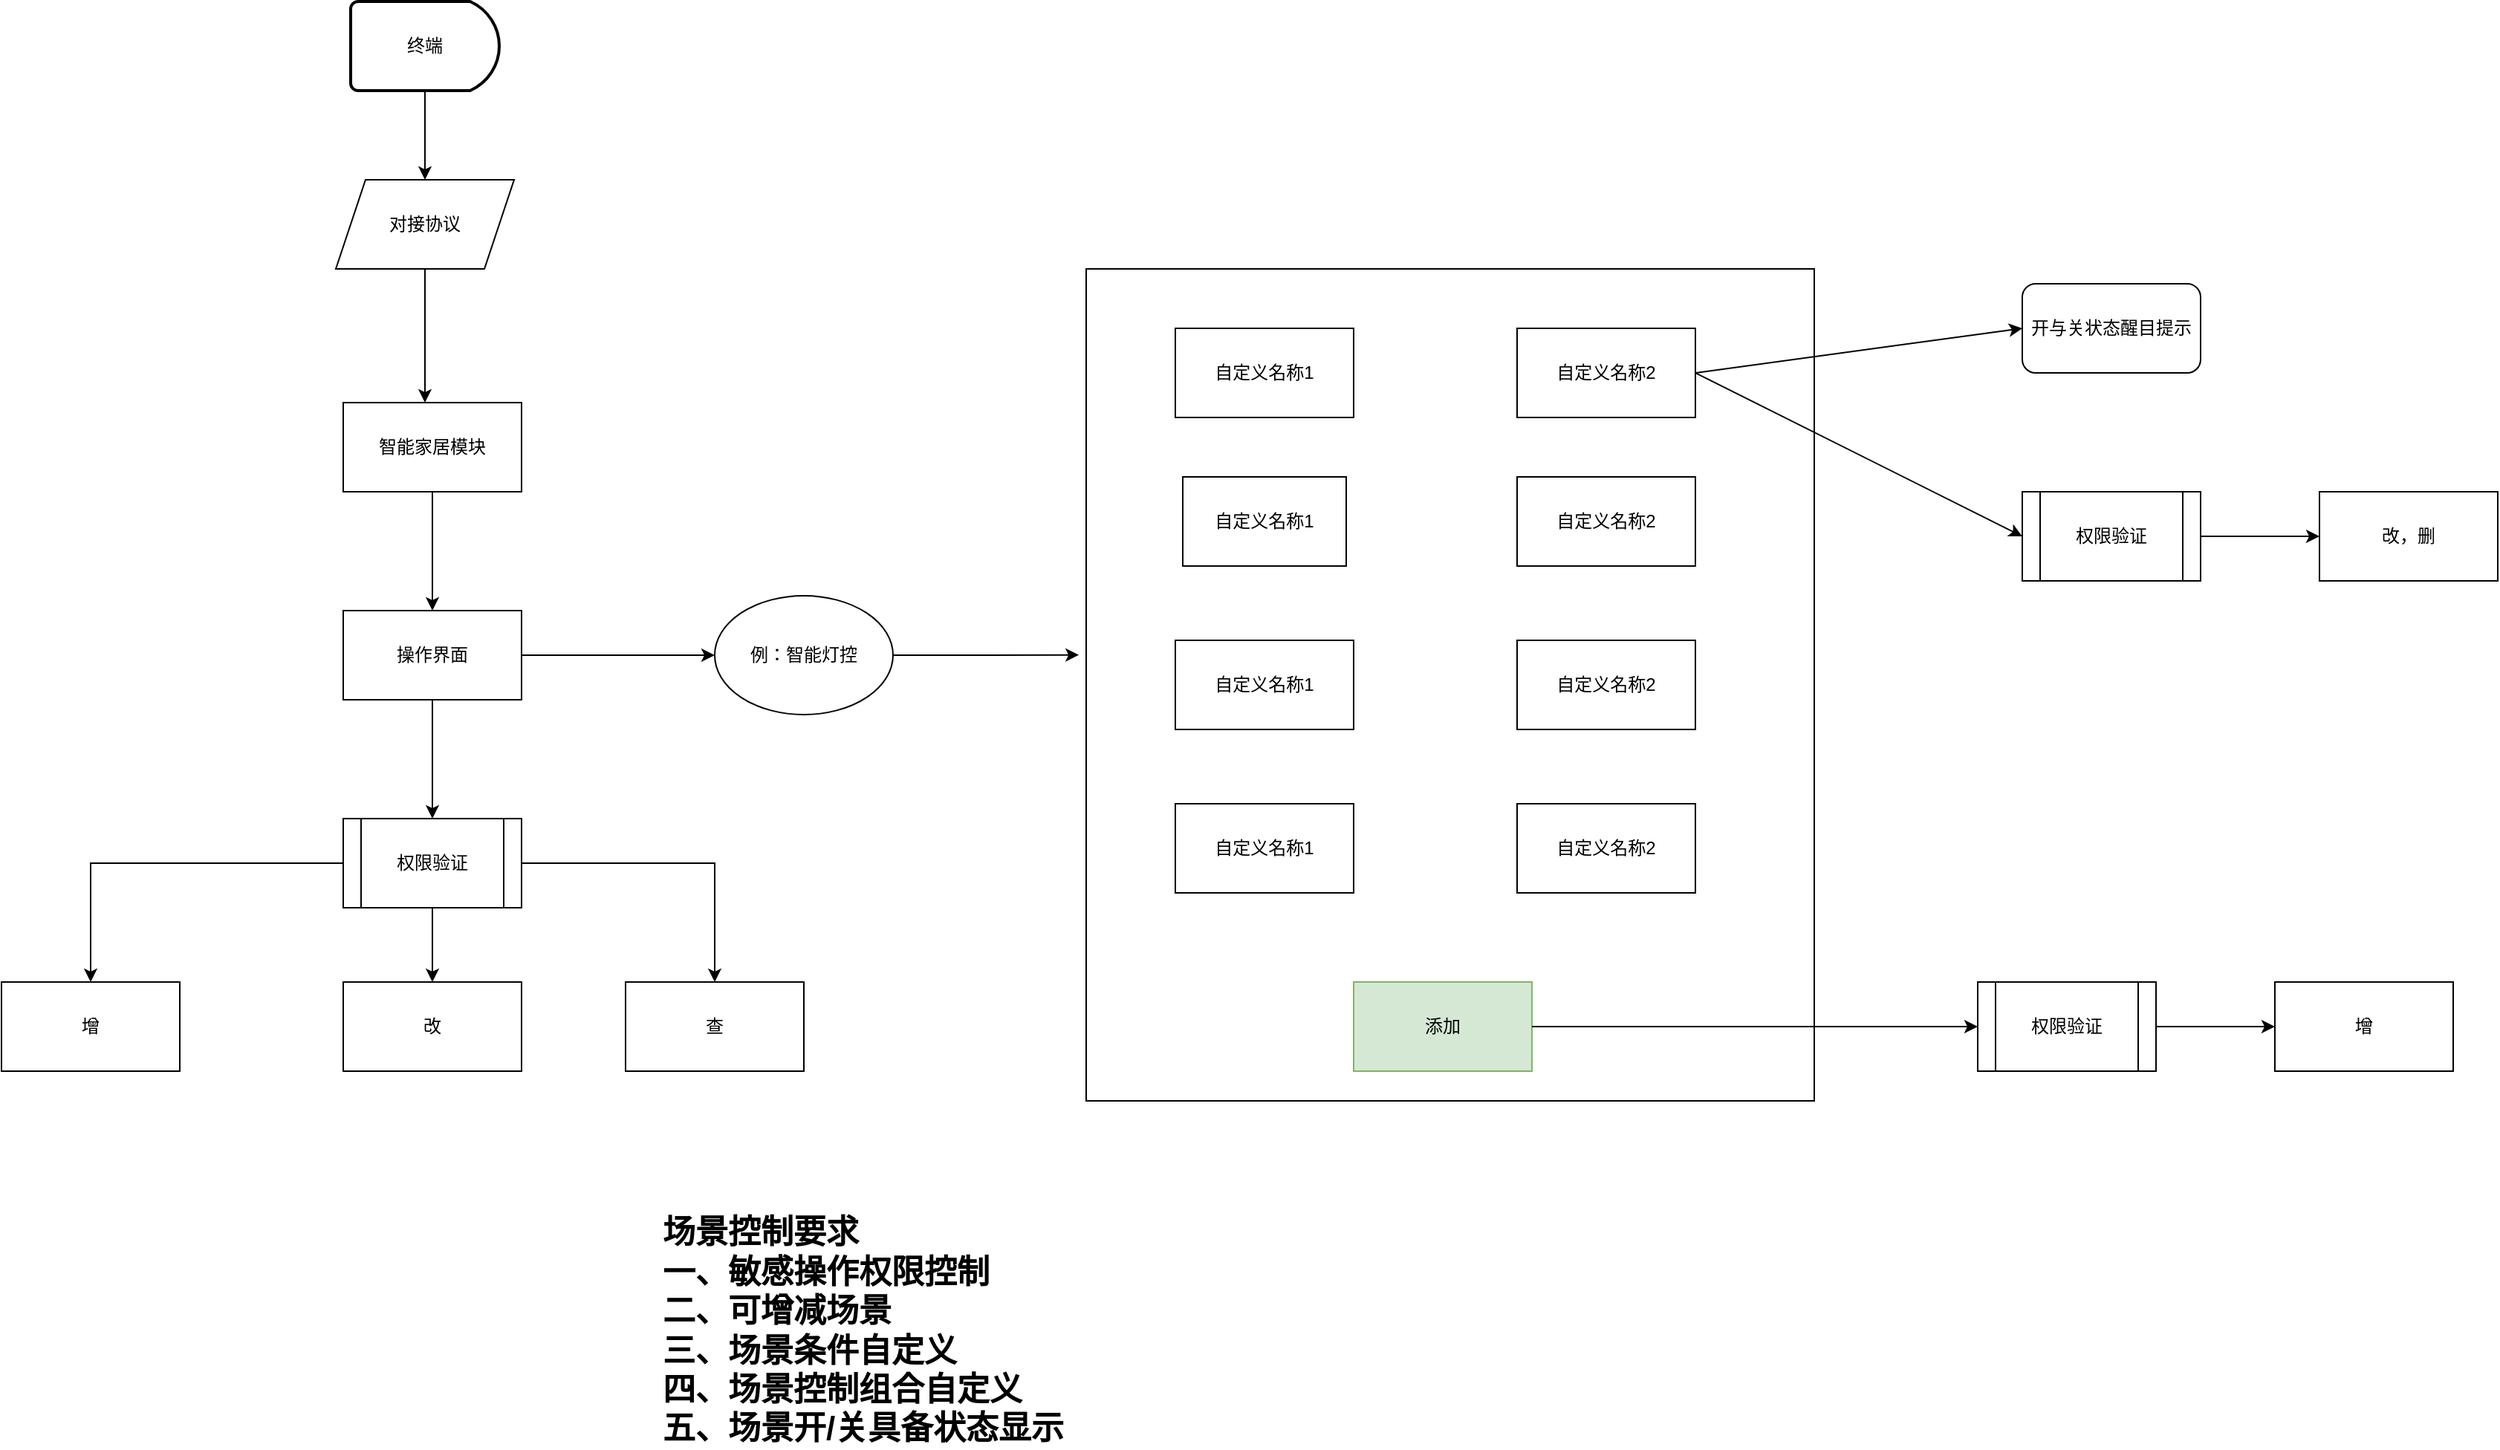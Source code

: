 <mxfile version="17.1.3" type="github" pages="2">
  <diagram id="sC8Dn9gLM0qOhP2Wz6wK" name="第 1 页">
    <mxGraphModel dx="2062" dy="-103" grid="1" gridSize="10" guides="1" tooltips="1" connect="1" arrows="1" fold="1" page="1" pageScale="1" pageWidth="827" pageHeight="1169" math="0" shadow="0">
      <root>
        <mxCell id="0" />
        <mxCell id="1" parent="0" />
        <mxCell id="1xZW1lL9CZbo1leavQ0f-47" value="" style="verticalLabelPosition=bottom;verticalAlign=top;html=1;shape=mxgraph.basic.rect;fillColor2=none;strokeWidth=1;size=20;indent=5;" parent="1" vertex="1">
          <mxGeometry x="1450" y="1360" width="490" height="560" as="geometry" />
        </mxCell>
        <mxCell id="1xZW1lL9CZbo1leavQ0f-52" value="自定义名称1" style="rounded=0;whiteSpace=wrap;html=1;" parent="1" vertex="1">
          <mxGeometry x="1510" y="1400" width="120" height="60" as="geometry" />
        </mxCell>
        <mxCell id="1xZW1lL9CZbo1leavQ0f-53" value="自定义名称2" style="rounded=0;whiteSpace=wrap;html=1;" parent="1" vertex="1">
          <mxGeometry x="1740" y="1400" width="120" height="60" as="geometry" />
        </mxCell>
        <mxCell id="1xZW1lL9CZbo1leavQ0f-54" value="自定义名称1" style="rounded=0;whiteSpace=wrap;html=1;" parent="1" vertex="1">
          <mxGeometry x="1515" y="1500" width="110" height="60" as="geometry" />
        </mxCell>
        <mxCell id="1xZW1lL9CZbo1leavQ0f-55" value="自定义名称1" style="rounded=0;whiteSpace=wrap;html=1;" parent="1" vertex="1">
          <mxGeometry x="1510" y="1610" width="120" height="60" as="geometry" />
        </mxCell>
        <mxCell id="1xZW1lL9CZbo1leavQ0f-56" value="自定义名称1" style="rounded=0;whiteSpace=wrap;html=1;" parent="1" vertex="1">
          <mxGeometry x="1510" y="1720" width="120" height="60" as="geometry" />
        </mxCell>
        <mxCell id="1xZW1lL9CZbo1leavQ0f-57" value="自定义名称2" style="rounded=0;whiteSpace=wrap;html=1;" parent="1" vertex="1">
          <mxGeometry x="1740" y="1500" width="120" height="60" as="geometry" />
        </mxCell>
        <mxCell id="1xZW1lL9CZbo1leavQ0f-58" value="自定义名称2" style="rounded=0;whiteSpace=wrap;html=1;" parent="1" vertex="1">
          <mxGeometry x="1740" y="1610" width="120" height="60" as="geometry" />
        </mxCell>
        <mxCell id="1xZW1lL9CZbo1leavQ0f-59" value="自定义名称2" style="rounded=0;whiteSpace=wrap;html=1;" parent="1" vertex="1">
          <mxGeometry x="1740" y="1720" width="120" height="60" as="geometry" />
        </mxCell>
        <mxCell id="1xZW1lL9CZbo1leavQ0f-62" value="添加" style="rounded=0;whiteSpace=wrap;html=1;fillColor=#d5e8d4;strokeColor=#82b366;" parent="1" vertex="1">
          <mxGeometry x="1630" y="1840" width="120" height="60" as="geometry" />
        </mxCell>
        <mxCell id="1xZW1lL9CZbo1leavQ0f-64" value="" style="endArrow=classic;html=1;rounded=0;entryX=0;entryY=0.5;entryDx=0;entryDy=0;" parent="1" source="1xZW1lL9CZbo1leavQ0f-62" edge="1">
          <mxGeometry width="50" height="50" relative="1" as="geometry">
            <mxPoint x="2000" y="1960" as="sourcePoint" />
            <mxPoint x="2050" y="1870" as="targetPoint" />
          </mxGeometry>
        </mxCell>
        <mxCell id="1xZW1lL9CZbo1leavQ0f-65" value="开与关状态醒目提示" style="rounded=1;whiteSpace=wrap;html=1;" parent="1" vertex="1">
          <mxGeometry x="2080" y="1370" width="120" height="60" as="geometry" />
        </mxCell>
        <mxCell id="1xZW1lL9CZbo1leavQ0f-66" value="" style="endArrow=classic;html=1;rounded=0;exitX=1;exitY=0.5;exitDx=0;exitDy=0;entryX=0;entryY=0.5;entryDx=0;entryDy=0;" parent="1" source="1xZW1lL9CZbo1leavQ0f-53" target="1xZW1lL9CZbo1leavQ0f-65" edge="1">
          <mxGeometry width="50" height="50" relative="1" as="geometry">
            <mxPoint x="1970" y="1430" as="sourcePoint" />
            <mxPoint x="2020" y="1380" as="targetPoint" />
          </mxGeometry>
        </mxCell>
        <mxCell id="1xZW1lL9CZbo1leavQ0f-69" value="" style="endArrow=classic;html=1;rounded=0;entryX=0;entryY=0.5;entryDx=0;entryDy=0;startArrow=none;exitX=1;exitY=0.5;exitDx=0;exitDy=0;" parent="1" target="jll7gkMeuHU4KemUMjAS-20" edge="1" source="1xZW1lL9CZbo1leavQ0f-53">
          <mxGeometry width="50" height="50" relative="1" as="geometry">
            <mxPoint x="1860" y="1430" as="sourcePoint" />
            <mxPoint x="2320" y="1580" as="targetPoint" />
          </mxGeometry>
        </mxCell>
        <mxCell id="1xZW1lL9CZbo1leavQ0f-73" value="" style="edgeStyle=orthogonalEdgeStyle;rounded=0;orthogonalLoop=1;jettySize=auto;html=1;" parent="1" source="1xZW1lL9CZbo1leavQ0f-71" edge="1">
          <mxGeometry relative="1" as="geometry">
            <mxPoint x="1005" y="1450" as="targetPoint" />
          </mxGeometry>
        </mxCell>
        <mxCell id="1xZW1lL9CZbo1leavQ0f-71" value="对接协议" style="shape=parallelogram;perimeter=parallelogramPerimeter;whiteSpace=wrap;html=1;fixedSize=1;rounded=0;" parent="1" vertex="1">
          <mxGeometry x="945" y="1300" width="120" height="60" as="geometry" />
        </mxCell>
        <mxCell id="jll7gkMeuHU4KemUMjAS-5" value="" style="edgeStyle=orthogonalEdgeStyle;rounded=0;orthogonalLoop=1;jettySize=auto;html=1;" edge="1" parent="1" source="jll7gkMeuHU4KemUMjAS-1" target="jll7gkMeuHU4KemUMjAS-4">
          <mxGeometry relative="1" as="geometry" />
        </mxCell>
        <mxCell id="jll7gkMeuHU4KemUMjAS-1" value="智能家居模块" style="rounded=0;whiteSpace=wrap;html=1;" vertex="1" parent="1">
          <mxGeometry x="950" y="1450" width="120" height="60" as="geometry" />
        </mxCell>
        <mxCell id="jll7gkMeuHU4KemUMjAS-3" value="" style="edgeStyle=orthogonalEdgeStyle;rounded=0;orthogonalLoop=1;jettySize=auto;html=1;" edge="1" parent="1" source="jll7gkMeuHU4KemUMjAS-2" target="1xZW1lL9CZbo1leavQ0f-71">
          <mxGeometry relative="1" as="geometry" />
        </mxCell>
        <mxCell id="jll7gkMeuHU4KemUMjAS-2" value="终端" style="strokeWidth=2;html=1;shape=mxgraph.flowchart.delay;whiteSpace=wrap;" vertex="1" parent="1">
          <mxGeometry x="955" y="1180" width="100" height="60" as="geometry" />
        </mxCell>
        <mxCell id="jll7gkMeuHU4KemUMjAS-7" value="" style="edgeStyle=orthogonalEdgeStyle;rounded=0;orthogonalLoop=1;jettySize=auto;html=1;" edge="1" parent="1" source="jll7gkMeuHU4KemUMjAS-4">
          <mxGeometry relative="1" as="geometry">
            <mxPoint x="1010" y="1730" as="targetPoint" />
          </mxGeometry>
        </mxCell>
        <mxCell id="INi5LM3NQDzYDCv05oYA-4" style="edgeStyle=orthogonalEdgeStyle;rounded=0;orthogonalLoop=1;jettySize=auto;html=1;entryX=0;entryY=0.5;entryDx=0;entryDy=0;fontSize=22;" edge="1" parent="1" source="jll7gkMeuHU4KemUMjAS-4" target="INi5LM3NQDzYDCv05oYA-3">
          <mxGeometry relative="1" as="geometry" />
        </mxCell>
        <mxCell id="jll7gkMeuHU4KemUMjAS-4" value="操作界面" style="whiteSpace=wrap;html=1;rounded=0;" vertex="1" parent="1">
          <mxGeometry x="950" y="1590" width="120" height="60" as="geometry" />
        </mxCell>
        <mxCell id="jll7gkMeuHU4KemUMjAS-13" value="" style="edgeStyle=orthogonalEdgeStyle;rounded=0;orthogonalLoop=1;jettySize=auto;html=1;" edge="1" parent="1" source="jll7gkMeuHU4KemUMjAS-8" target="jll7gkMeuHU4KemUMjAS-11">
          <mxGeometry relative="1" as="geometry" />
        </mxCell>
        <mxCell id="jll7gkMeuHU4KemUMjAS-16" style="edgeStyle=orthogonalEdgeStyle;rounded=0;orthogonalLoop=1;jettySize=auto;html=1;entryX=0.5;entryY=0;entryDx=0;entryDy=0;" edge="1" parent="1" source="jll7gkMeuHU4KemUMjAS-8" target="jll7gkMeuHU4KemUMjAS-10">
          <mxGeometry relative="1" as="geometry" />
        </mxCell>
        <mxCell id="jll7gkMeuHU4KemUMjAS-17" style="edgeStyle=orthogonalEdgeStyle;rounded=0;orthogonalLoop=1;jettySize=auto;html=1;entryX=0.5;entryY=0;entryDx=0;entryDy=0;" edge="1" parent="1" source="jll7gkMeuHU4KemUMjAS-8" target="jll7gkMeuHU4KemUMjAS-12">
          <mxGeometry relative="1" as="geometry" />
        </mxCell>
        <mxCell id="jll7gkMeuHU4KemUMjAS-8" value="权限验证" style="shape=process;whiteSpace=wrap;html=1;backgroundOutline=1;" vertex="1" parent="1">
          <mxGeometry x="950" y="1730" width="120" height="60" as="geometry" />
        </mxCell>
        <mxCell id="jll7gkMeuHU4KemUMjAS-10" value="增" style="rounded=0;whiteSpace=wrap;html=1;" vertex="1" parent="1">
          <mxGeometry x="720" y="1840" width="120" height="60" as="geometry" />
        </mxCell>
        <mxCell id="jll7gkMeuHU4KemUMjAS-11" value="改" style="rounded=0;whiteSpace=wrap;html=1;" vertex="1" parent="1">
          <mxGeometry x="950" y="1840" width="120" height="60" as="geometry" />
        </mxCell>
        <mxCell id="jll7gkMeuHU4KemUMjAS-12" value="查" style="rounded=0;whiteSpace=wrap;html=1;" vertex="1" parent="1">
          <mxGeometry x="1140" y="1840" width="120" height="60" as="geometry" />
        </mxCell>
        <mxCell id="jll7gkMeuHU4KemUMjAS-26" value="" style="edgeStyle=orthogonalEdgeStyle;rounded=0;orthogonalLoop=1;jettySize=auto;html=1;" edge="1" parent="1" source="jll7gkMeuHU4KemUMjAS-19" target="jll7gkMeuHU4KemUMjAS-25">
          <mxGeometry relative="1" as="geometry" />
        </mxCell>
        <mxCell id="jll7gkMeuHU4KemUMjAS-19" value="权限验证" style="shape=process;whiteSpace=wrap;html=1;backgroundOutline=1;" vertex="1" parent="1">
          <mxGeometry x="2050" y="1840" width="120" height="60" as="geometry" />
        </mxCell>
        <mxCell id="jll7gkMeuHU4KemUMjAS-24" value="" style="edgeStyle=orthogonalEdgeStyle;rounded=0;orthogonalLoop=1;jettySize=auto;html=1;" edge="1" parent="1" source="jll7gkMeuHU4KemUMjAS-20" target="jll7gkMeuHU4KemUMjAS-23">
          <mxGeometry relative="1" as="geometry" />
        </mxCell>
        <mxCell id="jll7gkMeuHU4KemUMjAS-20" value="权限验证" style="shape=process;whiteSpace=wrap;html=1;backgroundOutline=1;" vertex="1" parent="1">
          <mxGeometry x="2080" y="1510" width="120" height="60" as="geometry" />
        </mxCell>
        <mxCell id="jll7gkMeuHU4KemUMjAS-23" value="改，删" style="rounded=0;whiteSpace=wrap;html=1;" vertex="1" parent="1">
          <mxGeometry x="2280" y="1510" width="120" height="60" as="geometry" />
        </mxCell>
        <mxCell id="jll7gkMeuHU4KemUMjAS-25" value="增" style="whiteSpace=wrap;html=1;" vertex="1" parent="1">
          <mxGeometry x="2250" y="1840" width="120" height="60" as="geometry" />
        </mxCell>
        <mxCell id="jll7gkMeuHU4KemUMjAS-28" value="&lt;div style=&quot;text-align: left ; font-size: 22px&quot;&gt;&lt;span&gt;&lt;b&gt;&lt;font style=&quot;font-size: 22px&quot;&gt;场景控制要求&lt;/font&gt;&lt;/b&gt;&lt;/span&gt;&lt;/div&gt;&lt;div style=&quot;text-align: left ; font-size: 22px&quot;&gt;&lt;span&gt;&lt;b&gt;&lt;font style=&quot;font-size: 22px&quot;&gt;一、敏感操作权限控制&lt;/font&gt;&lt;/b&gt;&lt;/span&gt;&lt;/div&gt;&lt;div style=&quot;text-align: left ; font-size: 22px&quot;&gt;&lt;span&gt;&lt;b&gt;&lt;font style=&quot;font-size: 22px&quot;&gt;二、可增减场景&lt;/font&gt;&lt;/b&gt;&lt;/span&gt;&lt;/div&gt;&lt;div style=&quot;text-align: left ; font-size: 22px&quot;&gt;&lt;span&gt;&lt;b&gt;&lt;font style=&quot;font-size: 22px&quot;&gt;三、场景条件自定义&lt;/font&gt;&lt;/b&gt;&lt;/span&gt;&lt;/div&gt;&lt;div style=&quot;text-align: left ; font-size: 22px&quot;&gt;&lt;span&gt;&lt;b&gt;&lt;font style=&quot;font-size: 22px&quot;&gt;四、场景控制组合自定义&lt;/font&gt;&lt;/b&gt;&lt;/span&gt;&lt;/div&gt;&lt;div style=&quot;text-align: left ; font-size: 22px&quot;&gt;&lt;span&gt;&lt;b&gt;&lt;font style=&quot;font-size: 22px&quot;&gt;五、场景开/关具备状态显示&lt;/font&gt;&lt;/b&gt;&lt;/span&gt;&lt;/div&gt;" style="text;html=1;strokeColor=none;fillColor=none;align=center;verticalAlign=middle;whiteSpace=wrap;rounded=0;" vertex="1" parent="1">
          <mxGeometry x="1065" y="2060" width="470" height="30" as="geometry" />
        </mxCell>
        <mxCell id="INi5LM3NQDzYDCv05oYA-5" style="edgeStyle=orthogonalEdgeStyle;rounded=0;orthogonalLoop=1;jettySize=auto;html=1;entryX=-0.01;entryY=0.464;entryDx=0;entryDy=0;entryPerimeter=0;fontSize=22;" edge="1" parent="1" source="INi5LM3NQDzYDCv05oYA-3" target="1xZW1lL9CZbo1leavQ0f-47">
          <mxGeometry relative="1" as="geometry" />
        </mxCell>
        <mxCell id="INi5LM3NQDzYDCv05oYA-3" value="例：智能灯控" style="ellipse;whiteSpace=wrap;html=1;" vertex="1" parent="1">
          <mxGeometry x="1200" y="1580" width="120" height="80" as="geometry" />
        </mxCell>
      </root>
    </mxGraphModel>
  </diagram>
  <diagram id="s1Uti4r1H70uB10FrAUe" name="第 2 页">
    <mxGraphModel dx="2062" dy="2291" grid="1" gridSize="10" guides="1" tooltips="1" connect="1" arrows="1" fold="1" page="1" pageScale="1" pageWidth="827" pageHeight="1169" math="0" shadow="0">
      <root>
        <mxCell id="sozFTAr8w9C7WGD_fyGo-0" />
        <mxCell id="sozFTAr8w9C7WGD_fyGo-1" parent="sozFTAr8w9C7WGD_fyGo-0" />
        <mxCell id="sozFTAr8w9C7WGD_fyGo-2" value="" style="rounded=0;whiteSpace=wrap;html=1;" vertex="1" parent="sozFTAr8w9C7WGD_fyGo-1">
          <mxGeometry x="300" y="30" width="180" height="130" as="geometry" />
        </mxCell>
        <mxCell id="sozFTAr8w9C7WGD_fyGo-3" style="edgeStyle=orthogonalEdgeStyle;rounded=0;orthogonalLoop=1;jettySize=auto;html=1;entryX=1;entryY=0.5;entryDx=0;entryDy=0;" edge="1" parent="sozFTAr8w9C7WGD_fyGo-1" source="sozFTAr8w9C7WGD_fyGo-5" target="sozFTAr8w9C7WGD_fyGo-7">
          <mxGeometry relative="1" as="geometry" />
        </mxCell>
        <mxCell id="sozFTAr8w9C7WGD_fyGo-4" style="edgeStyle=orthogonalEdgeStyle;rounded=0;orthogonalLoop=1;jettySize=auto;html=1;" edge="1" parent="sozFTAr8w9C7WGD_fyGo-1" source="sozFTAr8w9C7WGD_fyGo-5">
          <mxGeometry relative="1" as="geometry">
            <mxPoint x="390" y="270" as="targetPoint" />
          </mxGeometry>
        </mxCell>
        <mxCell id="sozFTAr8w9C7WGD_fyGo-5" value="" style="rounded=0;whiteSpace=wrap;html=1;" vertex="1" parent="sozFTAr8w9C7WGD_fyGo-1">
          <mxGeometry x="345" y="110" width="90" height="40" as="geometry" />
        </mxCell>
        <mxCell id="sozFTAr8w9C7WGD_fyGo-6" value="" style="shape=cross;whiteSpace=wrap;html=1;size=0;" vertex="1" parent="sozFTAr8w9C7WGD_fyGo-1">
          <mxGeometry x="372" y="115" width="36" height="30" as="geometry" />
        </mxCell>
        <mxCell id="sozFTAr8w9C7WGD_fyGo-7" value="初始化界面默认有一个自定义添加按钮" style="rounded=1;whiteSpace=wrap;html=1;" vertex="1" parent="sozFTAr8w9C7WGD_fyGo-1">
          <mxGeometry x="70" y="100" width="120" height="60" as="geometry" />
        </mxCell>
        <mxCell id="sozFTAr8w9C7WGD_fyGo-8" value="" style="rounded=0;whiteSpace=wrap;html=1;" vertex="1" parent="sozFTAr8w9C7WGD_fyGo-1">
          <mxGeometry x="305" y="270" width="170" height="140" as="geometry" />
        </mxCell>
        <mxCell id="sozFTAr8w9C7WGD_fyGo-9" value="点击后进入可查看当前终端连接灯列表" style="rounded=1;whiteSpace=wrap;html=1;" vertex="1" parent="sozFTAr8w9C7WGD_fyGo-1">
          <mxGeometry x="70" y="200" width="120" height="60" as="geometry" />
        </mxCell>
        <mxCell id="sozFTAr8w9C7WGD_fyGo-10" value="" style="rounded=0;whiteSpace=wrap;html=1;" vertex="1" parent="sozFTAr8w9C7WGD_fyGo-1">
          <mxGeometry x="324" y="290" width="136" height="10" as="geometry" />
        </mxCell>
        <mxCell id="sozFTAr8w9C7WGD_fyGo-11" value="" style="rounded=0;whiteSpace=wrap;html=1;" vertex="1" parent="sozFTAr8w9C7WGD_fyGo-1">
          <mxGeometry x="324" y="310" width="136" height="10" as="geometry" />
        </mxCell>
        <mxCell id="sozFTAr8w9C7WGD_fyGo-12" value="" style="rounded=0;whiteSpace=wrap;html=1;" vertex="1" parent="sozFTAr8w9C7WGD_fyGo-1">
          <mxGeometry x="324" y="340" width="136" height="10" as="geometry" />
        </mxCell>
        <mxCell id="sozFTAr8w9C7WGD_fyGo-13" value="" style="rounded=0;whiteSpace=wrap;html=1;" vertex="1" parent="sozFTAr8w9C7WGD_fyGo-1">
          <mxGeometry x="324" y="360" width="136" height="10" as="geometry" />
        </mxCell>
        <mxCell id="sozFTAr8w9C7WGD_fyGo-14" value="" style="endArrow=classic;html=1;rounded=0;entryX=1;entryY=0.5;entryDx=0;entryDy=0;" edge="1" parent="sozFTAr8w9C7WGD_fyGo-1" target="sozFTAr8w9C7WGD_fyGo-9">
          <mxGeometry width="50" height="50" relative="1" as="geometry">
            <mxPoint x="380" y="230" as="sourcePoint" />
            <mxPoint x="410" y="260" as="targetPoint" />
          </mxGeometry>
        </mxCell>
        <mxCell id="sozFTAr8w9C7WGD_fyGo-15" value="" style="edgeStyle=orthogonalEdgeStyle;rounded=0;orthogonalLoop=1;jettySize=auto;html=1;" edge="1" parent="sozFTAr8w9C7WGD_fyGo-1" source="sozFTAr8w9C7WGD_fyGo-16" target="sozFTAr8w9C7WGD_fyGo-17">
          <mxGeometry relative="1" as="geometry" />
        </mxCell>
        <mxCell id="sozFTAr8w9C7WGD_fyGo-16" value="保存" style="rounded=0;whiteSpace=wrap;html=1;" vertex="1" parent="sozFTAr8w9C7WGD_fyGo-1">
          <mxGeometry x="334" y="380" width="116" height="30" as="geometry" />
        </mxCell>
        <mxCell id="sozFTAr8w9C7WGD_fyGo-17" value="" style="rounded=0;whiteSpace=wrap;html=1;" vertex="1" parent="sozFTAr8w9C7WGD_fyGo-1">
          <mxGeometry x="302" y="510" width="180" height="130" as="geometry" />
        </mxCell>
        <mxCell id="sozFTAr8w9C7WGD_fyGo-18" style="edgeStyle=orthogonalEdgeStyle;rounded=0;orthogonalLoop=1;jettySize=auto;html=1;entryX=0.461;entryY=-0.015;entryDx=0;entryDy=0;entryPerimeter=0;" edge="1" parent="sozFTAr8w9C7WGD_fyGo-1" source="sozFTAr8w9C7WGD_fyGo-19" target="sozFTAr8w9C7WGD_fyGo-24">
          <mxGeometry relative="1" as="geometry" />
        </mxCell>
        <mxCell id="sozFTAr8w9C7WGD_fyGo-19" value="" style="rounded=0;whiteSpace=wrap;html=1;" vertex="1" parent="sozFTAr8w9C7WGD_fyGo-1">
          <mxGeometry x="350" y="600" width="90" height="40" as="geometry" />
        </mxCell>
        <mxCell id="sozFTAr8w9C7WGD_fyGo-20" value="" style="shape=cross;whiteSpace=wrap;html=1;size=0;" vertex="1" parent="sozFTAr8w9C7WGD_fyGo-1">
          <mxGeometry x="374" y="610" width="36" height="30" as="geometry" />
        </mxCell>
        <mxCell id="sozFTAr8w9C7WGD_fyGo-21" value="自定义1" style="rounded=0;whiteSpace=wrap;html=1;" vertex="1" parent="sozFTAr8w9C7WGD_fyGo-1">
          <mxGeometry x="305" y="520" width="75" height="20" as="geometry" />
        </mxCell>
        <mxCell id="sozFTAr8w9C7WGD_fyGo-22" value="选中所需要的灯后点击保存，填写自定义名称" style="rounded=1;whiteSpace=wrap;html=1;" vertex="1" parent="sozFTAr8w9C7WGD_fyGo-1">
          <mxGeometry x="80" y="440" width="120" height="60" as="geometry" />
        </mxCell>
        <mxCell id="sozFTAr8w9C7WGD_fyGo-23" value="" style="endArrow=classic;html=1;rounded=0;entryX=1;entryY=0.5;entryDx=0;entryDy=0;" edge="1" parent="sozFTAr8w9C7WGD_fyGo-1" target="sozFTAr8w9C7WGD_fyGo-22">
          <mxGeometry width="50" height="50" relative="1" as="geometry">
            <mxPoint x="390" y="470" as="sourcePoint" />
            <mxPoint x="410" y="350" as="targetPoint" />
          </mxGeometry>
        </mxCell>
        <mxCell id="sozFTAr8w9C7WGD_fyGo-24" value="" style="rounded=0;whiteSpace=wrap;html=1;" vertex="1" parent="sozFTAr8w9C7WGD_fyGo-1">
          <mxGeometry x="312" y="720" width="180" height="130" as="geometry" />
        </mxCell>
        <mxCell id="sozFTAr8w9C7WGD_fyGo-25" value="" style="rounded=0;whiteSpace=wrap;html=1;" vertex="1" parent="sozFTAr8w9C7WGD_fyGo-1">
          <mxGeometry x="360" y="810" width="90" height="40" as="geometry" />
        </mxCell>
        <mxCell id="sozFTAr8w9C7WGD_fyGo-26" value="" style="shape=cross;whiteSpace=wrap;html=1;size=0;" vertex="1" parent="sozFTAr8w9C7WGD_fyGo-1">
          <mxGeometry x="384" y="820" width="36" height="30" as="geometry" />
        </mxCell>
        <mxCell id="sozFTAr8w9C7WGD_fyGo-27" value="" style="edgeStyle=orthogonalEdgeStyle;rounded=0;orthogonalLoop=1;jettySize=auto;html=1;" edge="1" parent="sozFTAr8w9C7WGD_fyGo-1" source="sozFTAr8w9C7WGD_fyGo-28" target="sozFTAr8w9C7WGD_fyGo-29">
          <mxGeometry relative="1" as="geometry" />
        </mxCell>
        <mxCell id="sozFTAr8w9C7WGD_fyGo-28" value="自定义1" style="rounded=0;whiteSpace=wrap;html=1;" vertex="1" parent="sozFTAr8w9C7WGD_fyGo-1">
          <mxGeometry x="315" y="730" width="75" height="20" as="geometry" />
        </mxCell>
        <mxCell id="sozFTAr8w9C7WGD_fyGo-29" value="点击后可控制选中的灯开与关，长按后可重新定义控制的灯和名称" style="rounded=1;whiteSpace=wrap;html=1;" vertex="1" parent="sozFTAr8w9C7WGD_fyGo-1">
          <mxGeometry x="120" y="710" width="120" height="60" as="geometry" />
        </mxCell>
        <mxCell id="sozFTAr8w9C7WGD_fyGo-30" value="" style="edgeStyle=orthogonalEdgeStyle;rounded=0;orthogonalLoop=1;jettySize=auto;html=1;" edge="1" parent="sozFTAr8w9C7WGD_fyGo-1" source="sozFTAr8w9C7WGD_fyGo-31" target="sozFTAr8w9C7WGD_fyGo-2">
          <mxGeometry relative="1" as="geometry" />
        </mxCell>
        <mxCell id="sozFTAr8w9C7WGD_fyGo-31" value="灯智能管控模块" style="ellipse;whiteSpace=wrap;html=1;" vertex="1" parent="sozFTAr8w9C7WGD_fyGo-1">
          <mxGeometry x="330" y="-110" width="120" height="80" as="geometry" />
        </mxCell>
      </root>
    </mxGraphModel>
  </diagram>
</mxfile>
